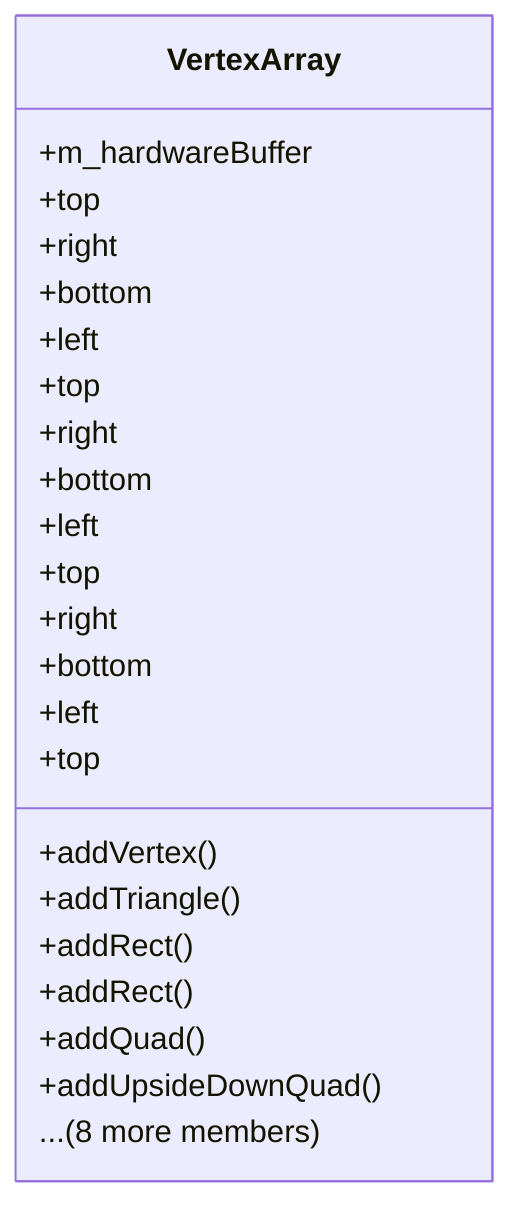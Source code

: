 classDiagram
    class VertexArray {
        +m_hardwareBuffer
        +addVertex()
        +addTriangle()
        +addRect()
        +top
        +right
        +bottom
        +left
        +addRect()
        +top
        +right
        +bottom
        +left
        +addQuad()
        +top
        +right
        +bottom
        +left
        +addUpsideDownQuad()
        +top
        ... (8 more members)
    }